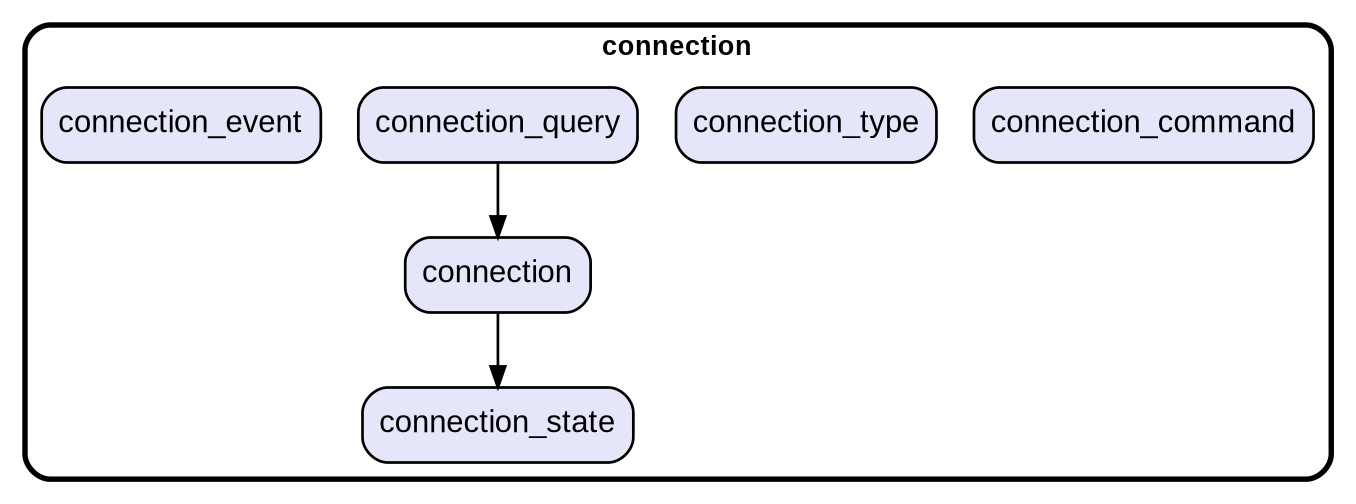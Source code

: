 digraph "" {
  graph [style=rounded fontname="Arial Black" fontsize=13 penwidth=2.6];
  node [shape=rect style="filled,rounded" fontname=Arial fontsize=15 fillcolor=Lavender penwidth=1.3];
  edge [penwidth=1.3];
  "/connection_command.dart" [label="connection_command"];
  "/connection_type.dart" [label="connection_type"];
  "/connection.dart" [label="connection"];
  "/connection_state.dart" [label="connection_state"];
  "/connection_query.dart" [label="connection_query"];
  "/connection_event.dart" [label="connection_event"];
  subgraph "cluster~" {
    label="connection";
    "/connection_command.dart";
    "/connection_type.dart";
    "/connection.dart";
    "/connection_state.dart";
    "/connection_query.dart";
    "/connection_event.dart";
  }
  "/connection.dart" -> "/connection_state.dart";
  "/connection_query.dart" -> "/connection.dart";
}
